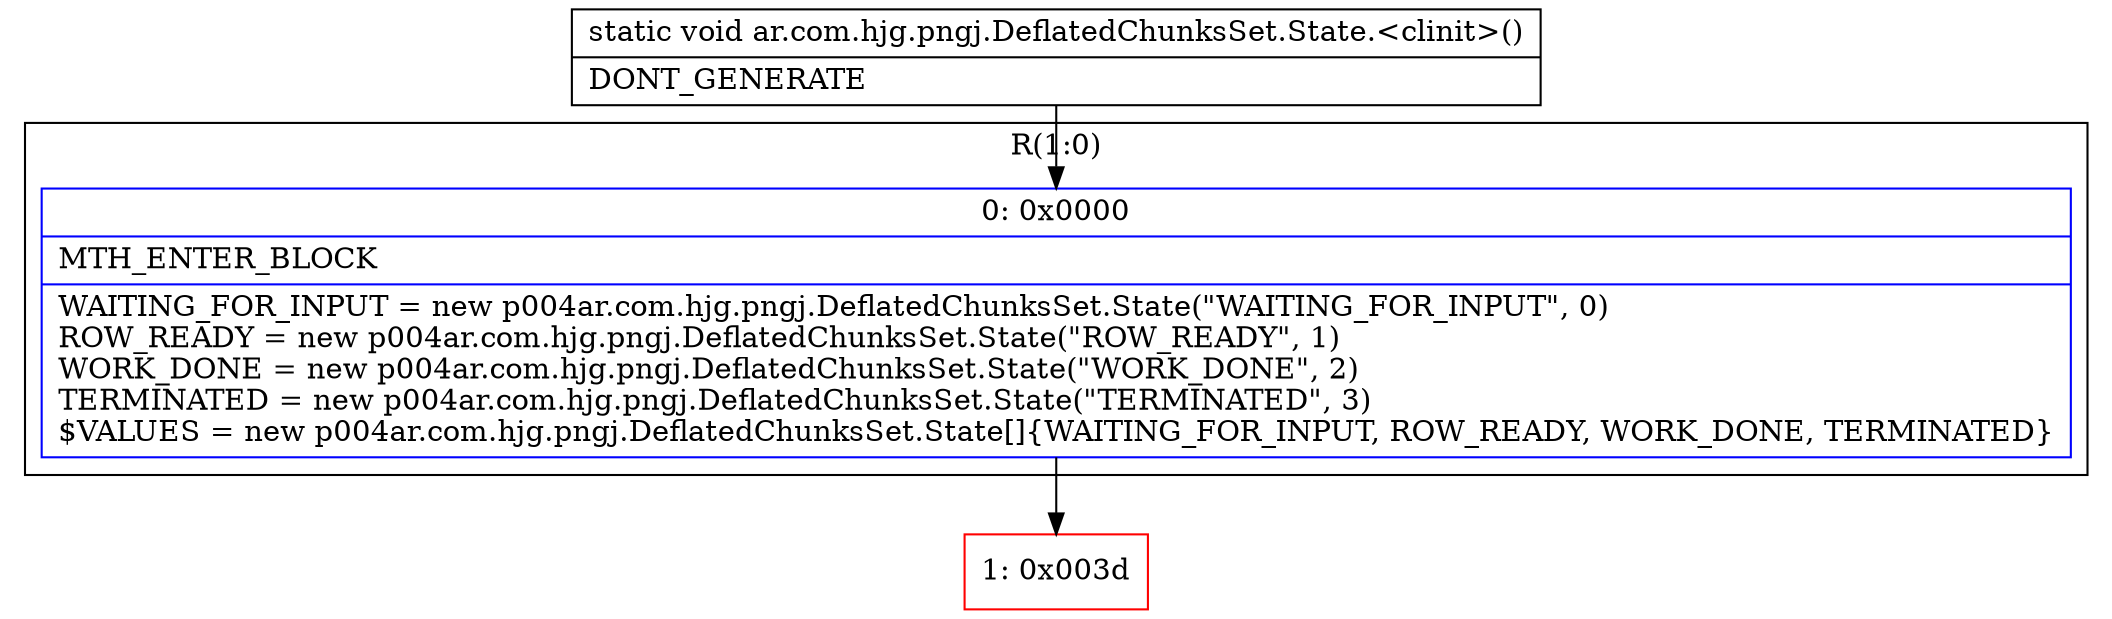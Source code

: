 digraph "CFG forar.com.hjg.pngj.DeflatedChunksSet.State.\<clinit\>()V" {
subgraph cluster_Region_1755587935 {
label = "R(1:0)";
node [shape=record,color=blue];
Node_0 [shape=record,label="{0\:\ 0x0000|MTH_ENTER_BLOCK\l|WAITING_FOR_INPUT = new p004ar.com.hjg.pngj.DeflatedChunksSet.State(\"WAITING_FOR_INPUT\", 0)\lROW_READY = new p004ar.com.hjg.pngj.DeflatedChunksSet.State(\"ROW_READY\", 1)\lWORK_DONE = new p004ar.com.hjg.pngj.DeflatedChunksSet.State(\"WORK_DONE\", 2)\lTERMINATED = new p004ar.com.hjg.pngj.DeflatedChunksSet.State(\"TERMINATED\", 3)\l$VALUES = new p004ar.com.hjg.pngj.DeflatedChunksSet.State[]\{WAITING_FOR_INPUT, ROW_READY, WORK_DONE, TERMINATED\}\l}"];
}
Node_1 [shape=record,color=red,label="{1\:\ 0x003d}"];
MethodNode[shape=record,label="{static void ar.com.hjg.pngj.DeflatedChunksSet.State.\<clinit\>()  | DONT_GENERATE\l}"];
MethodNode -> Node_0;
Node_0 -> Node_1;
}

